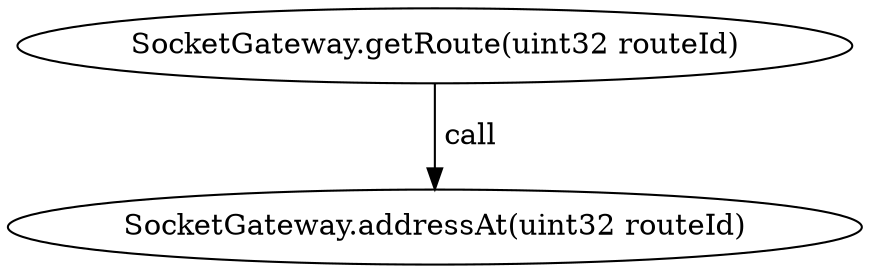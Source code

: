 digraph "" {
	graph [bb="0,0,348.14,124.8"];
	node [label="\N"];
	"SocketGateway.getRoute(uint32 routeId)"	 [height=0.5,
		pos="174.07,106.8",
		width=4.7312];
	"SocketGateway.addressAt(uint32 routeId)"	 [height=0.5,
		pos="174.07,18",
		width=4.8353];
	"SocketGateway.getRoute(uint32 routeId)" -> "SocketGateway.addressAt(uint32 routeId)" [key=call,
	label=" call",
	lp="185.93,62.4",
	pos="e,174.07,36.072 174.07,88.401 174.07,76.295 174.07,60.208 174.07,46.467"];
}
